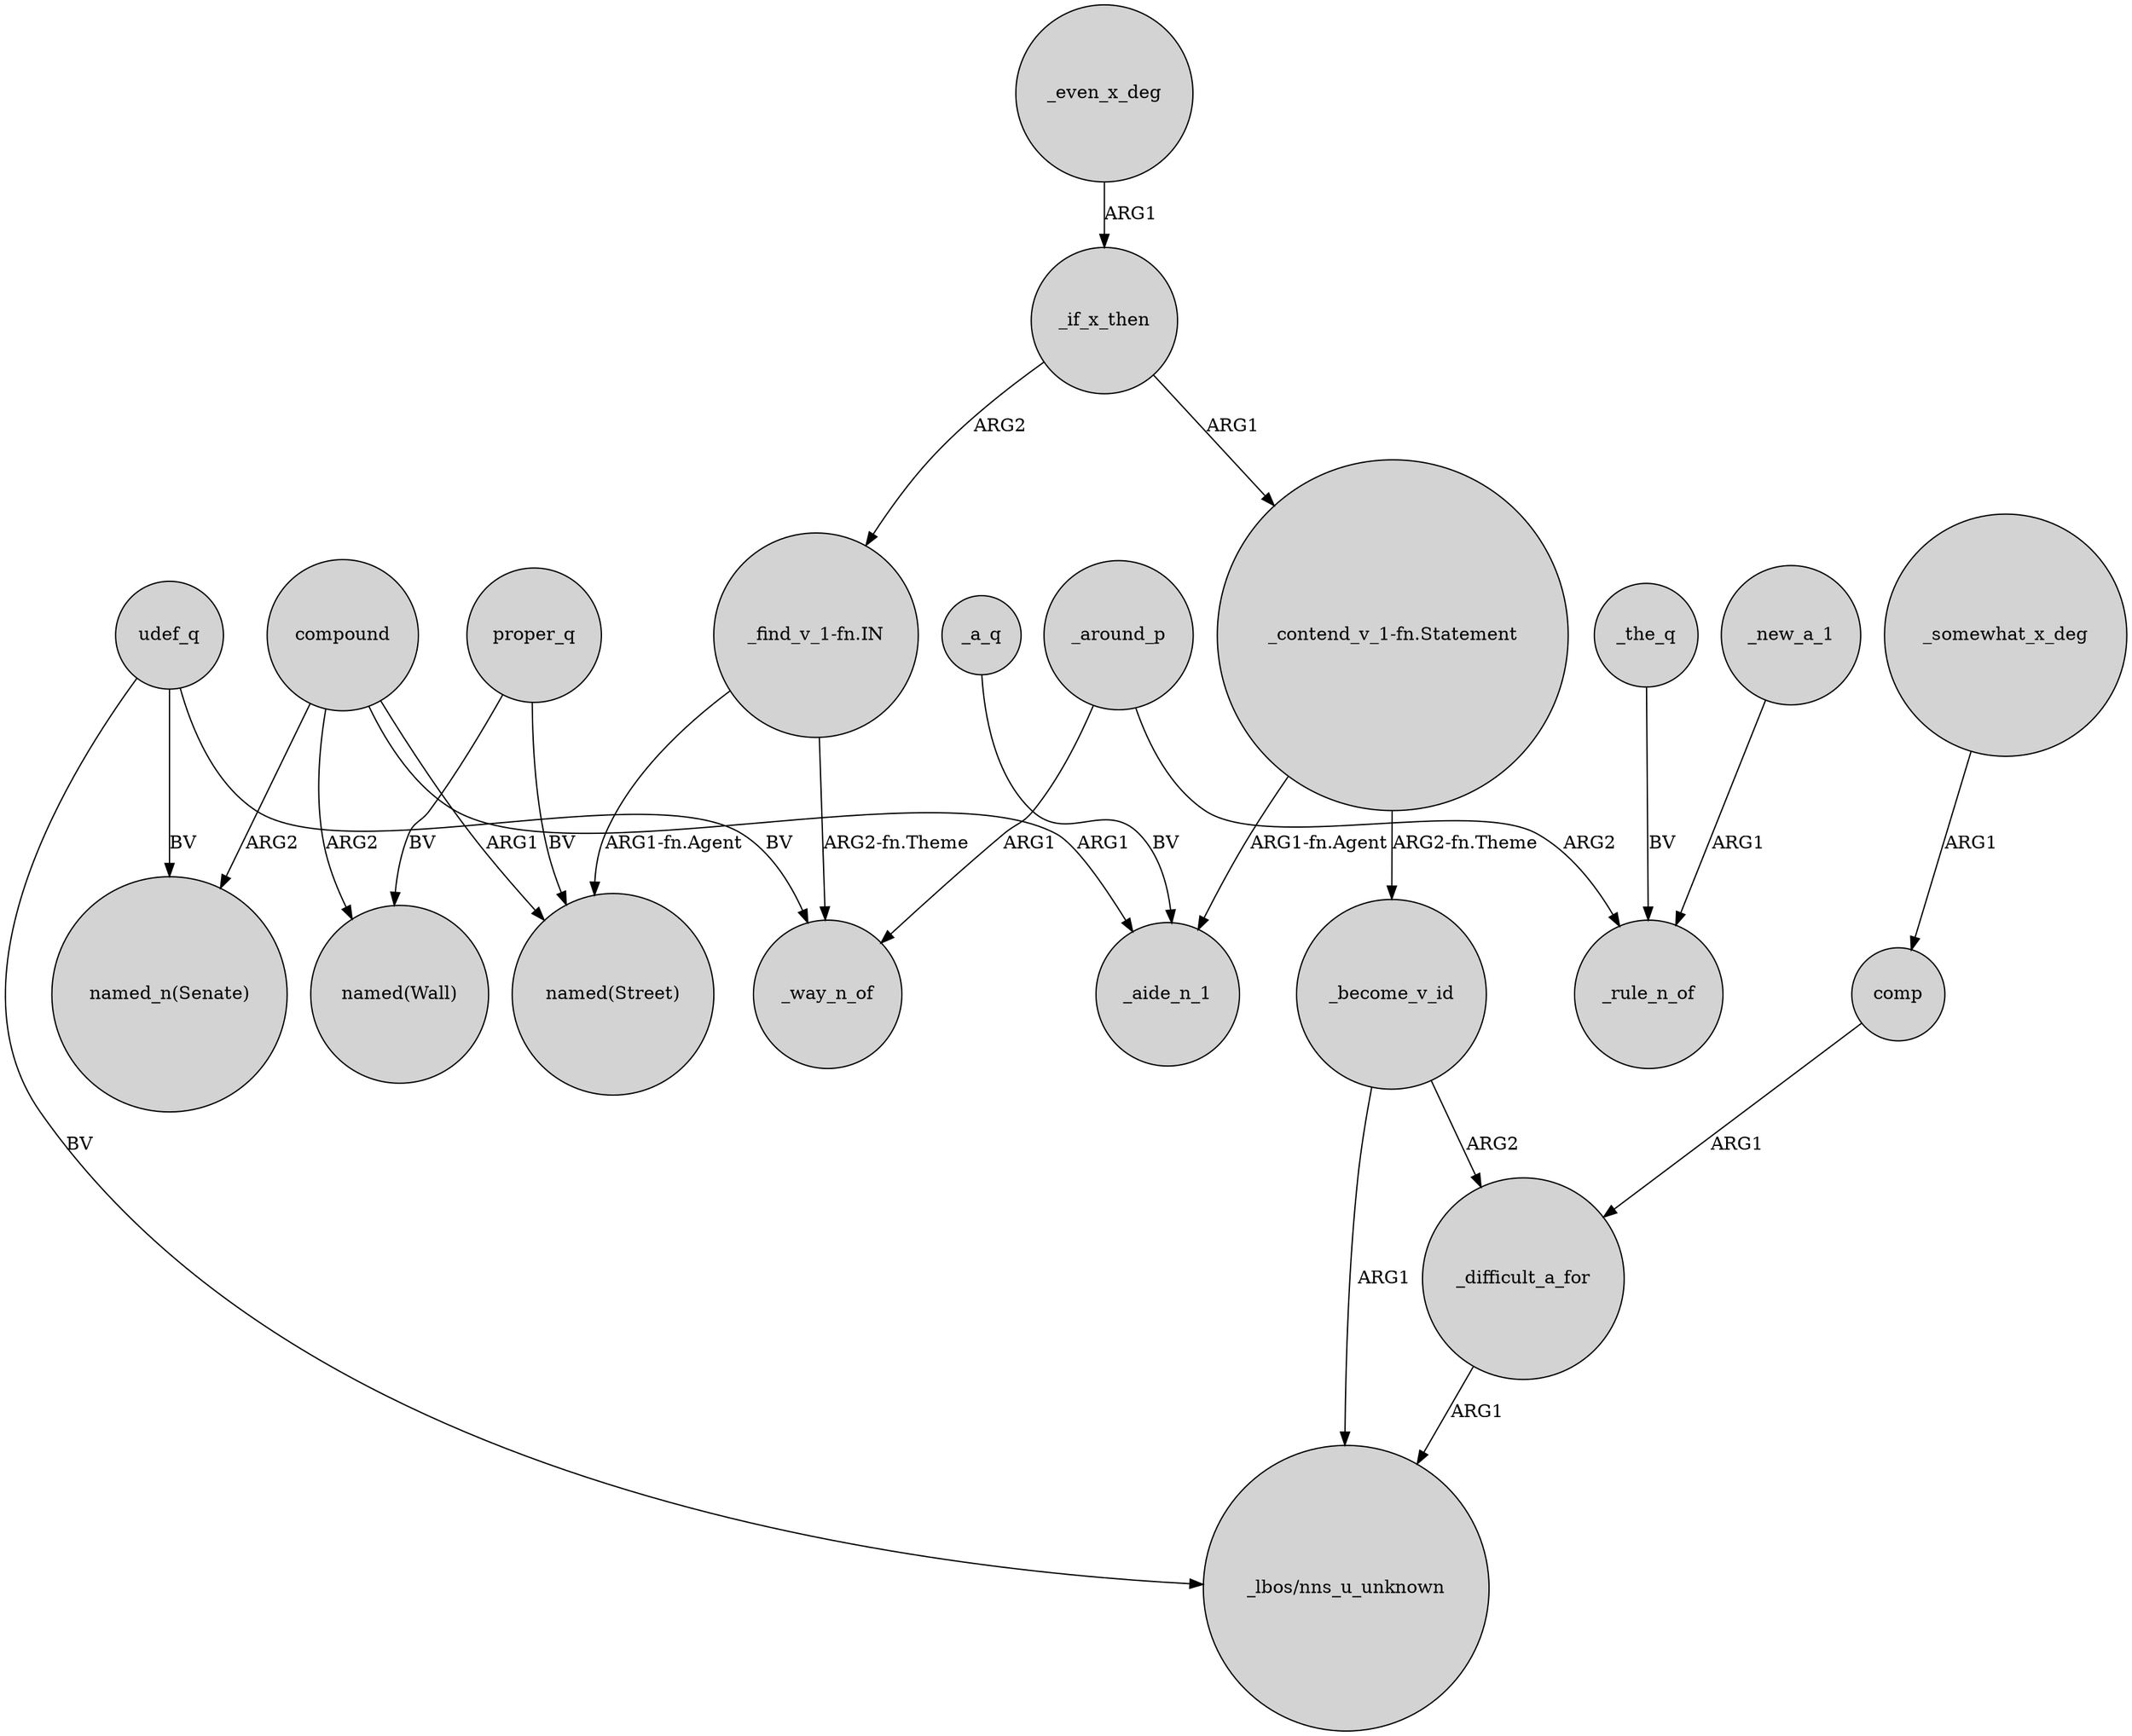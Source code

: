 digraph {
	node [shape=circle style=filled]
	_difficult_a_for -> "_lbos/nns_u_unknown" [label=ARG1]
	"_find_v_1-fn.IN" -> _way_n_of [label="ARG2-fn.Theme"]
	compound -> "named(Street)" [label=ARG1]
	proper_q -> "named(Wall)" [label=BV]
	udef_q -> _way_n_of [label=BV]
	_even_x_deg -> _if_x_then [label=ARG1]
	_around_p -> _rule_n_of [label=ARG2]
	_if_x_then -> "_find_v_1-fn.IN" [label=ARG2]
	_somewhat_x_deg -> comp [label=ARG1]
	"_contend_v_1-fn.Statement" -> _become_v_id [label="ARG2-fn.Theme"]
	_a_q -> _aide_n_1 [label=BV]
	proper_q -> "named(Street)" [label=BV]
	compound -> "named(Wall)" [label=ARG2]
	comp -> _difficult_a_for [label=ARG1]
	_if_x_then -> "_contend_v_1-fn.Statement" [label=ARG1]
	"_contend_v_1-fn.Statement" -> _aide_n_1 [label="ARG1-fn.Agent"]
	compound -> _aide_n_1 [label=ARG1]
	_become_v_id -> "_lbos/nns_u_unknown" [label=ARG1]
	compound -> "named_n(Senate)" [label=ARG2]
	_the_q -> _rule_n_of [label=BV]
	"_find_v_1-fn.IN" -> "named(Street)" [label="ARG1-fn.Agent"]
	udef_q -> "named_n(Senate)" [label=BV]
	udef_q -> "_lbos/nns_u_unknown" [label=BV]
	_around_p -> _way_n_of [label=ARG1]
	_become_v_id -> _difficult_a_for [label=ARG2]
	_new_a_1 -> _rule_n_of [label=ARG1]
}
